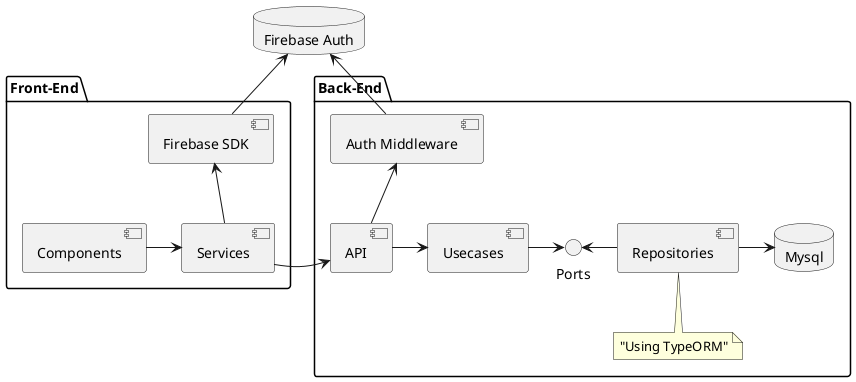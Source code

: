 @startuml

package Front-End {
  [Components]
  [Services]
  [Firebase SDK]

  [Components]->[Services]
  [Firebase SDK]<--[Services]

}

database "Firebase Auth"

package Back-End {
  [API]
  [Auth Middleware]
  [Usecases]
  interface Ports
  [Repositories]
  database "Mysql"

  [API] -> [Usecases]
  [Auth Middleware] <-- [API]
  [Usecases] -> Ports
  Ports <- [Repositories]
  [Repositories] -> "Mysql"

  note bottom of [Repositories]: "Using TypeORM"
}

"Firebase Auth" <-- [Firebase SDK]
"Firebase Auth" <-- [Auth Middleware]
[Services] -> [API]

@enduml
